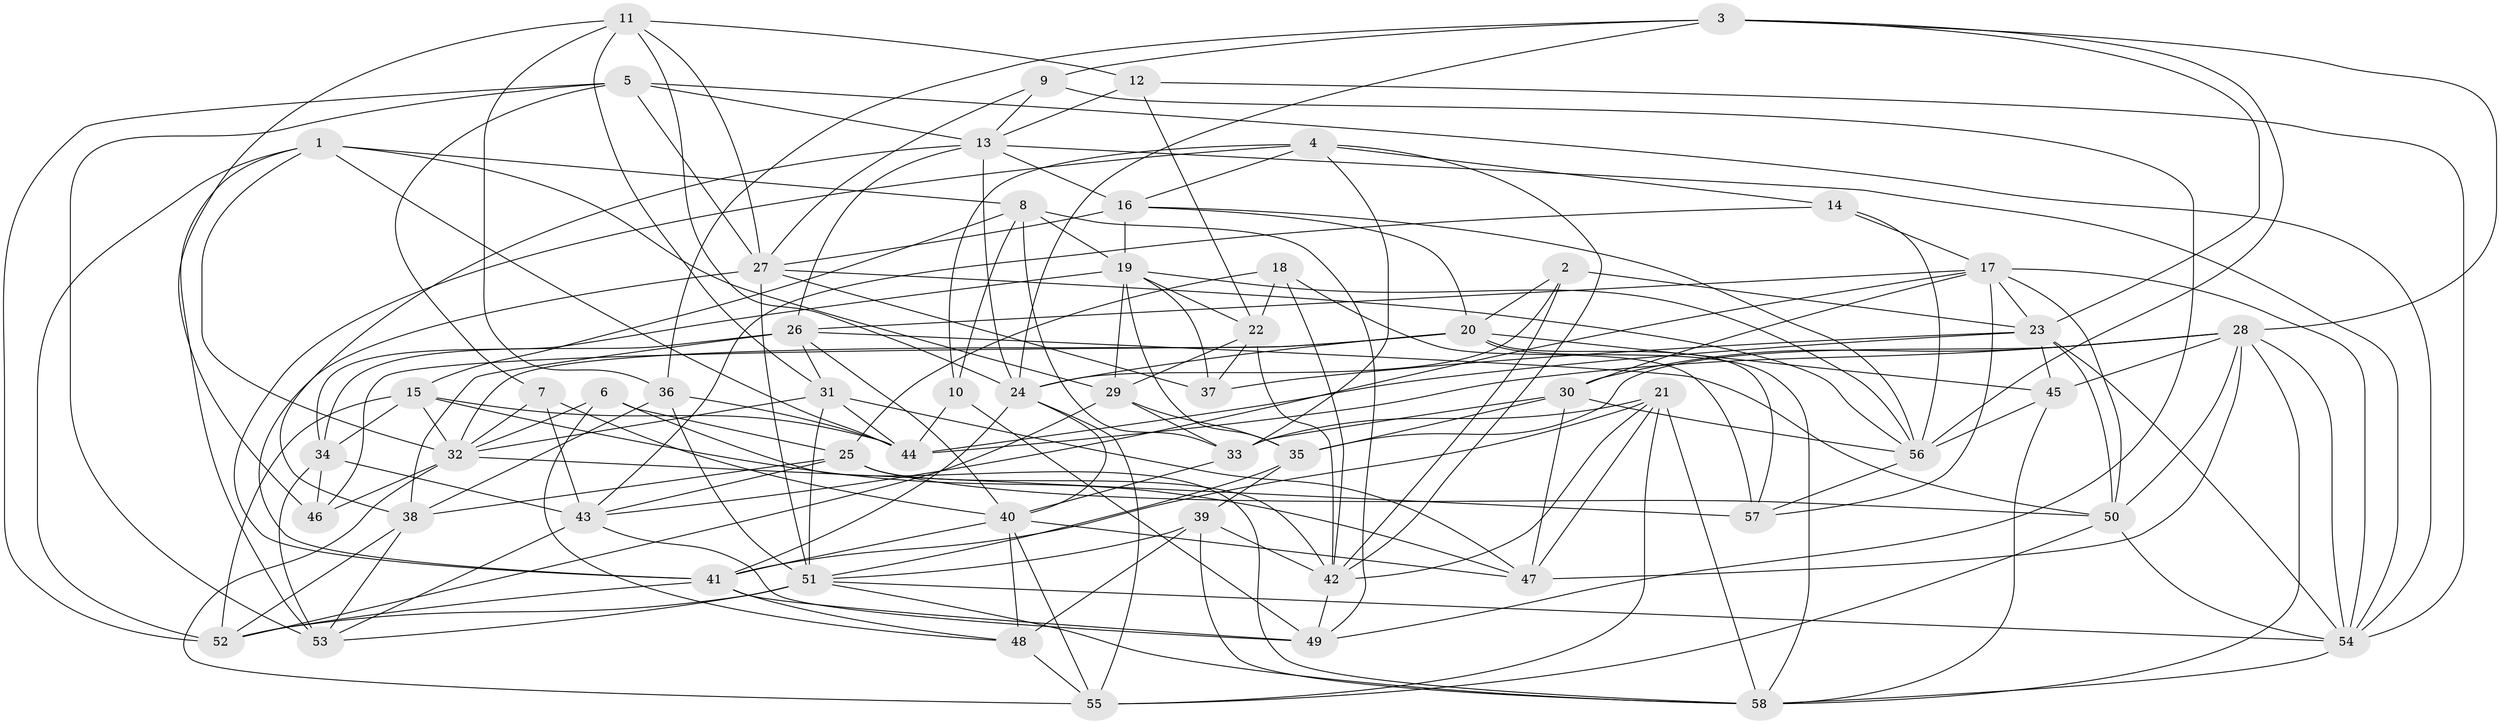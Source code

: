 // original degree distribution, {4: 1.0}
// Generated by graph-tools (version 1.1) at 2025/38/03/04/25 23:38:04]
// undirected, 58 vertices, 182 edges
graph export_dot {
  node [color=gray90,style=filled];
  1;
  2;
  3;
  4;
  5;
  6;
  7;
  8;
  9;
  10;
  11;
  12;
  13;
  14;
  15;
  16;
  17;
  18;
  19;
  20;
  21;
  22;
  23;
  24;
  25;
  26;
  27;
  28;
  29;
  30;
  31;
  32;
  33;
  34;
  35;
  36;
  37;
  38;
  39;
  40;
  41;
  42;
  43;
  44;
  45;
  46;
  47;
  48;
  49;
  50;
  51;
  52;
  53;
  54;
  55;
  56;
  57;
  58;
  1 -- 8 [weight=1.0];
  1 -- 29 [weight=1.0];
  1 -- 32 [weight=1.0];
  1 -- 44 [weight=1.0];
  1 -- 52 [weight=1.0];
  1 -- 53 [weight=1.0];
  2 -- 20 [weight=1.0];
  2 -- 23 [weight=1.0];
  2 -- 24 [weight=1.0];
  2 -- 42 [weight=1.0];
  3 -- 9 [weight=1.0];
  3 -- 23 [weight=1.0];
  3 -- 24 [weight=1.0];
  3 -- 28 [weight=1.0];
  3 -- 36 [weight=1.0];
  3 -- 56 [weight=1.0];
  4 -- 10 [weight=1.0];
  4 -- 14 [weight=1.0];
  4 -- 16 [weight=1.0];
  4 -- 33 [weight=1.0];
  4 -- 41 [weight=1.0];
  4 -- 42 [weight=1.0];
  5 -- 7 [weight=1.0];
  5 -- 13 [weight=1.0];
  5 -- 27 [weight=1.0];
  5 -- 52 [weight=1.0];
  5 -- 53 [weight=1.0];
  5 -- 54 [weight=1.0];
  6 -- 25 [weight=1.0];
  6 -- 32 [weight=1.0];
  6 -- 48 [weight=1.0];
  6 -- 58 [weight=1.0];
  7 -- 32 [weight=1.0];
  7 -- 40 [weight=1.0];
  7 -- 43 [weight=1.0];
  8 -- 10 [weight=1.0];
  8 -- 15 [weight=1.0];
  8 -- 19 [weight=1.0];
  8 -- 33 [weight=1.0];
  8 -- 49 [weight=1.0];
  9 -- 13 [weight=1.0];
  9 -- 27 [weight=1.0];
  9 -- 49 [weight=1.0];
  10 -- 44 [weight=3.0];
  10 -- 49 [weight=1.0];
  11 -- 12 [weight=1.0];
  11 -- 24 [weight=1.0];
  11 -- 27 [weight=1.0];
  11 -- 31 [weight=1.0];
  11 -- 36 [weight=1.0];
  11 -- 46 [weight=1.0];
  12 -- 13 [weight=1.0];
  12 -- 22 [weight=1.0];
  12 -- 54 [weight=1.0];
  13 -- 16 [weight=1.0];
  13 -- 24 [weight=1.0];
  13 -- 26 [weight=1.0];
  13 -- 38 [weight=1.0];
  13 -- 54 [weight=1.0];
  14 -- 17 [weight=1.0];
  14 -- 43 [weight=2.0];
  14 -- 56 [weight=2.0];
  15 -- 32 [weight=1.0];
  15 -- 34 [weight=1.0];
  15 -- 44 [weight=1.0];
  15 -- 47 [weight=1.0];
  15 -- 52 [weight=1.0];
  16 -- 19 [weight=1.0];
  16 -- 20 [weight=1.0];
  16 -- 27 [weight=1.0];
  16 -- 56 [weight=1.0];
  17 -- 23 [weight=1.0];
  17 -- 26 [weight=1.0];
  17 -- 30 [weight=1.0];
  17 -- 43 [weight=1.0];
  17 -- 50 [weight=1.0];
  17 -- 54 [weight=1.0];
  17 -- 57 [weight=1.0];
  18 -- 22 [weight=1.0];
  18 -- 25 [weight=1.0];
  18 -- 42 [weight=1.0];
  18 -- 57 [weight=1.0];
  19 -- 22 [weight=1.0];
  19 -- 29 [weight=1.0];
  19 -- 34 [weight=1.0];
  19 -- 35 [weight=1.0];
  19 -- 37 [weight=1.0];
  19 -- 56 [weight=1.0];
  20 -- 24 [weight=1.0];
  20 -- 32 [weight=1.0];
  20 -- 45 [weight=1.0];
  20 -- 46 [weight=1.0];
  20 -- 57 [weight=1.0];
  20 -- 58 [weight=1.0];
  21 -- 33 [weight=1.0];
  21 -- 41 [weight=1.0];
  21 -- 42 [weight=1.0];
  21 -- 47 [weight=1.0];
  21 -- 55 [weight=1.0];
  21 -- 58 [weight=1.0];
  22 -- 29 [weight=1.0];
  22 -- 37 [weight=1.0];
  22 -- 42 [weight=1.0];
  23 -- 37 [weight=1.0];
  23 -- 44 [weight=1.0];
  23 -- 45 [weight=1.0];
  23 -- 50 [weight=1.0];
  23 -- 54 [weight=1.0];
  24 -- 40 [weight=1.0];
  24 -- 41 [weight=1.0];
  24 -- 55 [weight=1.0];
  25 -- 38 [weight=1.0];
  25 -- 42 [weight=1.0];
  25 -- 43 [weight=1.0];
  25 -- 50 [weight=1.0];
  26 -- 31 [weight=1.0];
  26 -- 34 [weight=1.0];
  26 -- 38 [weight=1.0];
  26 -- 40 [weight=2.0];
  26 -- 50 [weight=1.0];
  27 -- 37 [weight=1.0];
  27 -- 41 [weight=1.0];
  27 -- 51 [weight=1.0];
  27 -- 56 [weight=1.0];
  28 -- 30 [weight=1.0];
  28 -- 35 [weight=1.0];
  28 -- 44 [weight=1.0];
  28 -- 45 [weight=1.0];
  28 -- 47 [weight=1.0];
  28 -- 50 [weight=2.0];
  28 -- 54 [weight=1.0];
  28 -- 58 [weight=1.0];
  29 -- 33 [weight=1.0];
  29 -- 35 [weight=1.0];
  29 -- 52 [weight=1.0];
  30 -- 33 [weight=1.0];
  30 -- 35 [weight=1.0];
  30 -- 47 [weight=1.0];
  30 -- 56 [weight=1.0];
  31 -- 32 [weight=1.0];
  31 -- 44 [weight=1.0];
  31 -- 47 [weight=1.0];
  31 -- 51 [weight=1.0];
  32 -- 46 [weight=1.0];
  32 -- 55 [weight=1.0];
  32 -- 57 [weight=2.0];
  33 -- 40 [weight=1.0];
  34 -- 43 [weight=1.0];
  34 -- 46 [weight=1.0];
  34 -- 53 [weight=1.0];
  35 -- 39 [weight=1.0];
  35 -- 51 [weight=1.0];
  36 -- 38 [weight=1.0];
  36 -- 44 [weight=2.0];
  36 -- 51 [weight=1.0];
  38 -- 52 [weight=1.0];
  38 -- 53 [weight=1.0];
  39 -- 42 [weight=1.0];
  39 -- 48 [weight=2.0];
  39 -- 51 [weight=1.0];
  39 -- 58 [weight=1.0];
  40 -- 41 [weight=1.0];
  40 -- 47 [weight=1.0];
  40 -- 48 [weight=1.0];
  40 -- 55 [weight=2.0];
  41 -- 48 [weight=1.0];
  41 -- 49 [weight=1.0];
  41 -- 52 [weight=1.0];
  42 -- 49 [weight=1.0];
  43 -- 49 [weight=1.0];
  43 -- 53 [weight=1.0];
  45 -- 56 [weight=2.0];
  45 -- 58 [weight=1.0];
  48 -- 55 [weight=1.0];
  50 -- 54 [weight=2.0];
  50 -- 55 [weight=2.0];
  51 -- 52 [weight=2.0];
  51 -- 53 [weight=1.0];
  51 -- 54 [weight=1.0];
  51 -- 58 [weight=1.0];
  54 -- 58 [weight=1.0];
  56 -- 57 [weight=1.0];
}
